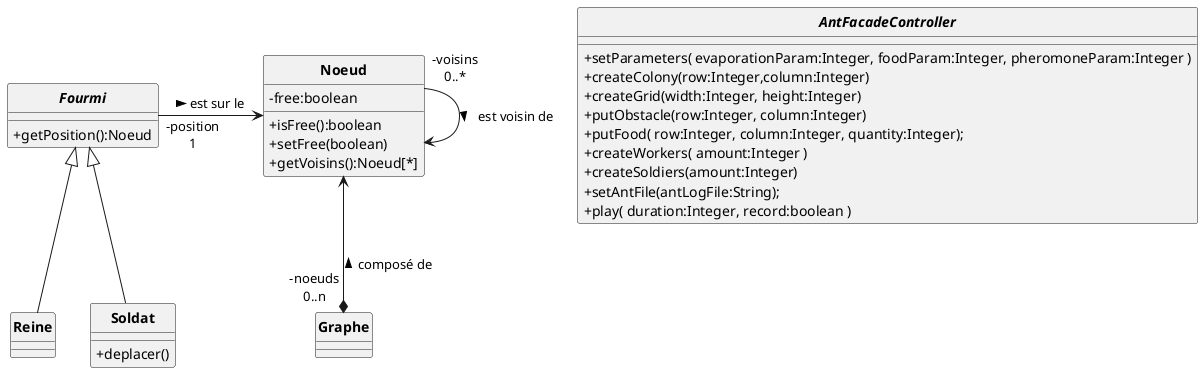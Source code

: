 @startuml
'https://plantuml.com/sequence-diagram
skinparam style strictuml
skinparam classAttributeIconSize 0
skinparam circledCharacterRadius 0
skinparam circledCharacterFontSize 0
skinparam classFontStyle Bold
'autonumber

interface AntFacadeController{
    +setParameters( evaporationParam:Integer, foodParam:Integer, pheromoneParam:Integer )
    +createColony(row:Integer,column:Integer)
    +createGrid(width:Integer, height:Integer)
    +putObstacle(row:Integer, column:Integer)
    +putFood( row:Integer, column:Integer, quantity:Integer);
    +createWorkers( amount:Integer )
    +createSoldiers(amount:Integer)
    +setAntFile(antLogFile:String);
    +play( duration:Integer, record:boolean )
}
class Graphe {

}
class Noeud{
    -free:boolean
    +isFree():boolean
    +setFree(boolean)
    +getVoisins():Noeud[*]
}

abstract Fourmi {
    +getPosition():Noeud
}
class Reine extends Fourmi{


}
class Soldat extends Fourmi{
    +deplacer()
}


Graphe "-noeuds\n0..n" *-u-> Noeud : composé de >
Fourmi "-position\n1" -> Noeud : est sur le >
Noeud "-voisins\n0..*" -> Noeud : est voisin de >

@enduml